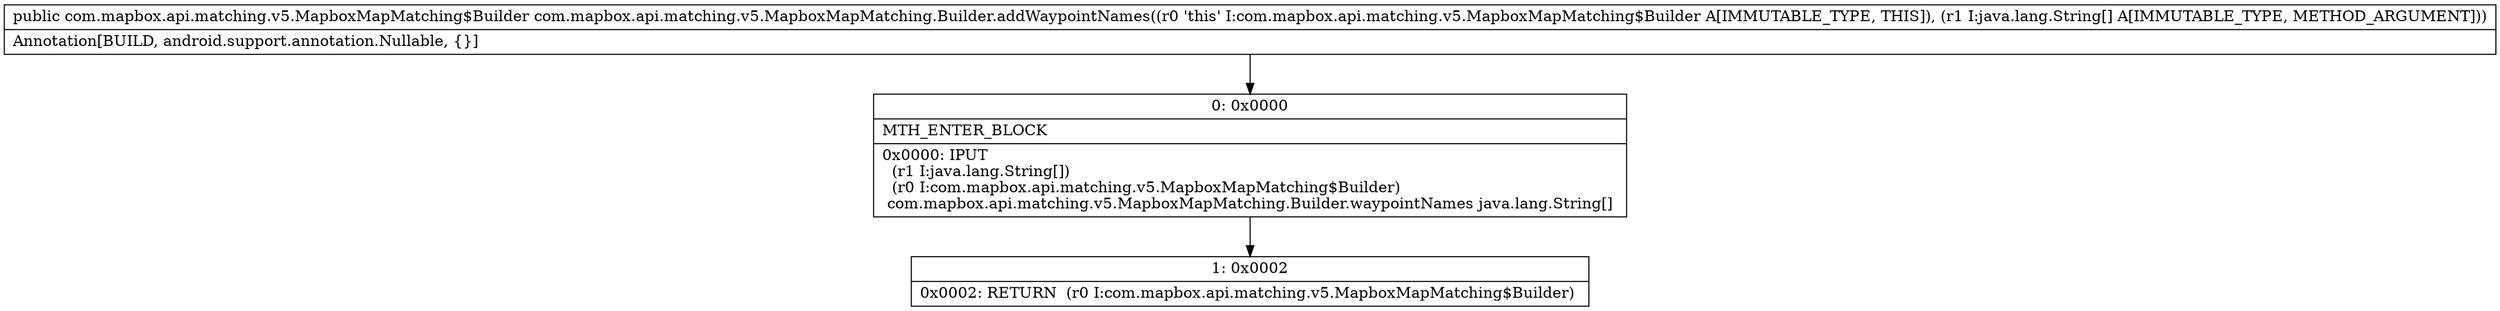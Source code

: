 digraph "CFG forcom.mapbox.api.matching.v5.MapboxMapMatching.Builder.addWaypointNames([Ljava\/lang\/String;)Lcom\/mapbox\/api\/matching\/v5\/MapboxMapMatching$Builder;" {
Node_0 [shape=record,label="{0\:\ 0x0000|MTH_ENTER_BLOCK\l|0x0000: IPUT  \l  (r1 I:java.lang.String[])\l  (r0 I:com.mapbox.api.matching.v5.MapboxMapMatching$Builder)\l com.mapbox.api.matching.v5.MapboxMapMatching.Builder.waypointNames java.lang.String[] \l}"];
Node_1 [shape=record,label="{1\:\ 0x0002|0x0002: RETURN  (r0 I:com.mapbox.api.matching.v5.MapboxMapMatching$Builder) \l}"];
MethodNode[shape=record,label="{public com.mapbox.api.matching.v5.MapboxMapMatching$Builder com.mapbox.api.matching.v5.MapboxMapMatching.Builder.addWaypointNames((r0 'this' I:com.mapbox.api.matching.v5.MapboxMapMatching$Builder A[IMMUTABLE_TYPE, THIS]), (r1 I:java.lang.String[] A[IMMUTABLE_TYPE, METHOD_ARGUMENT]))  | Annotation[BUILD, android.support.annotation.Nullable, \{\}]\l}"];
MethodNode -> Node_0;
Node_0 -> Node_1;
}


